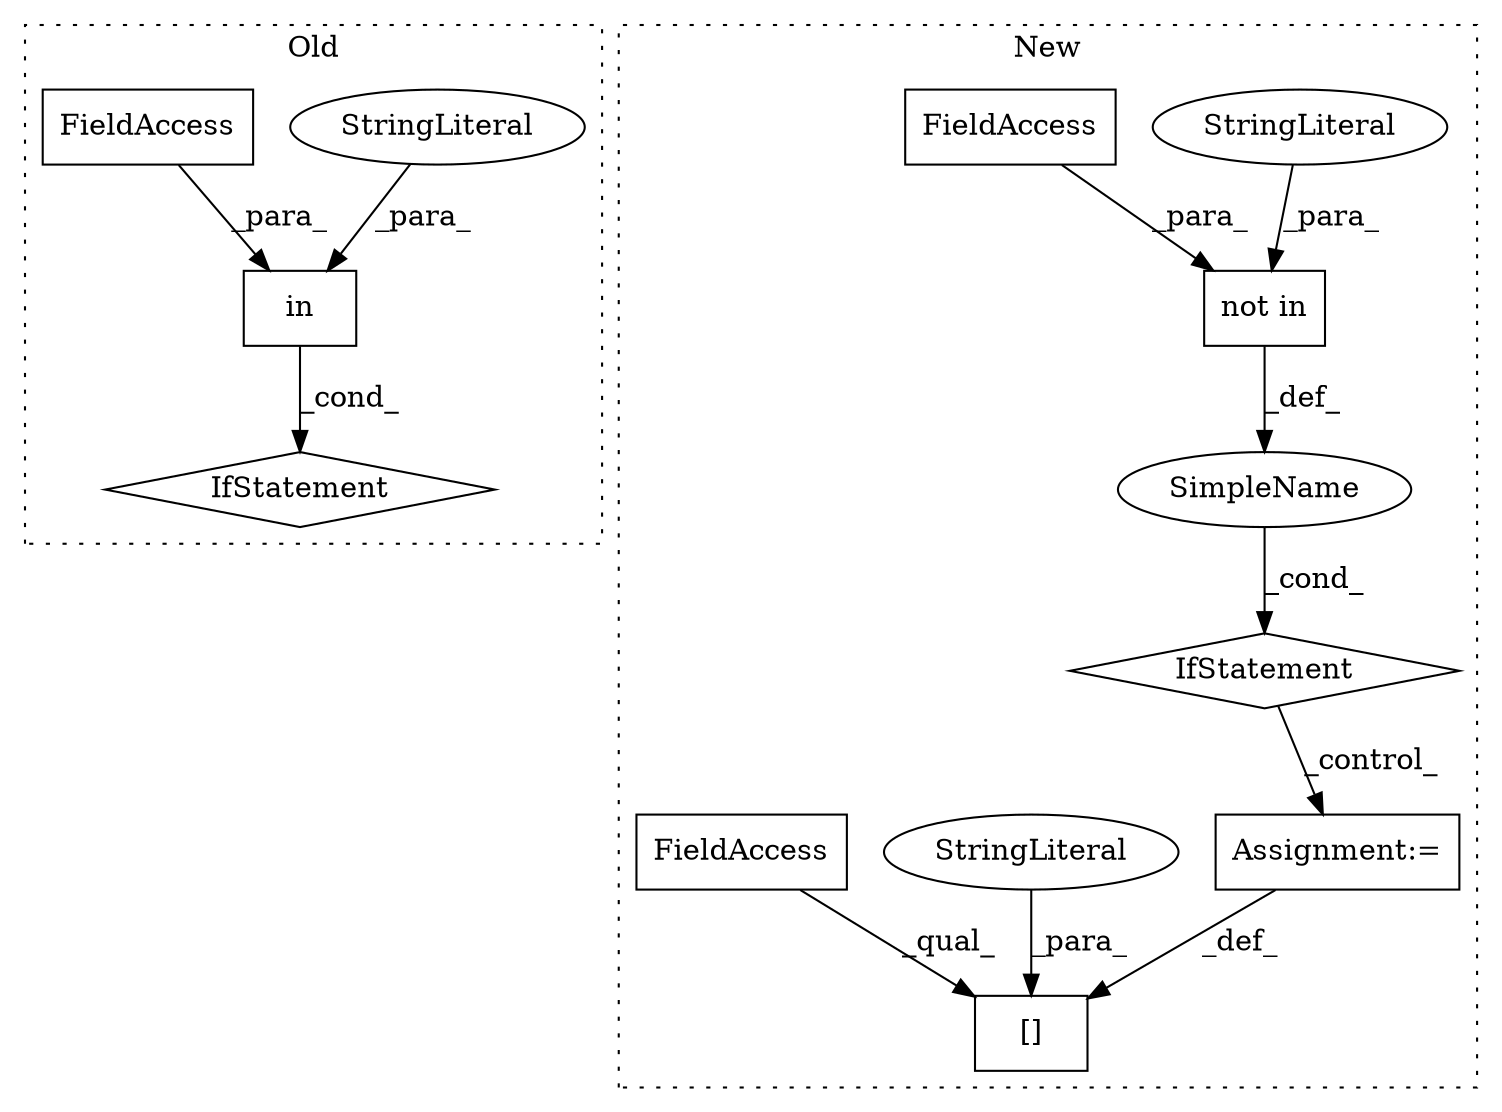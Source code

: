digraph G {
subgraph cluster0 {
1 [label="in" a="105" s="681" l="20" shape="box"];
4 [label="IfStatement" a="25" s="673,701" l="8,2" shape="diamond"];
7 [label="StringLiteral" a="45" s="681" l="10" shape="ellipse"];
9 [label="FieldAccess" a="22" s="695" l="6" shape="box"];
label = "Old";
style="dotted";
}
subgraph cluster1 {
2 [label="not in" a="108" s="476" l="24" shape="box"];
3 [label="IfStatement" a="25" s="468,500" l="8,2" shape="diamond"];
5 [label="Assignment:=" a="7" s="806" l="1" shape="box"];
6 [label="SimpleName" a="42" s="" l="" shape="ellipse"];
8 [label="StringLiteral" a="45" s="476" l="10" shape="ellipse"];
10 [label="FieldAccess" a="22" s="494" l="6" shape="box"];
11 [label="[]" a="2" s="790,805" l="7,1" shape="box"];
12 [label="StringLiteral" a="45" s="797" l="8" shape="ellipse"];
13 [label="FieldAccess" a="22" s="790" l="6" shape="box"];
label = "New";
style="dotted";
}
1 -> 4 [label="_cond_"];
2 -> 6 [label="_def_"];
3 -> 5 [label="_control_"];
5 -> 11 [label="_def_"];
6 -> 3 [label="_cond_"];
7 -> 1 [label="_para_"];
8 -> 2 [label="_para_"];
9 -> 1 [label="_para_"];
10 -> 2 [label="_para_"];
12 -> 11 [label="_para_"];
13 -> 11 [label="_qual_"];
}